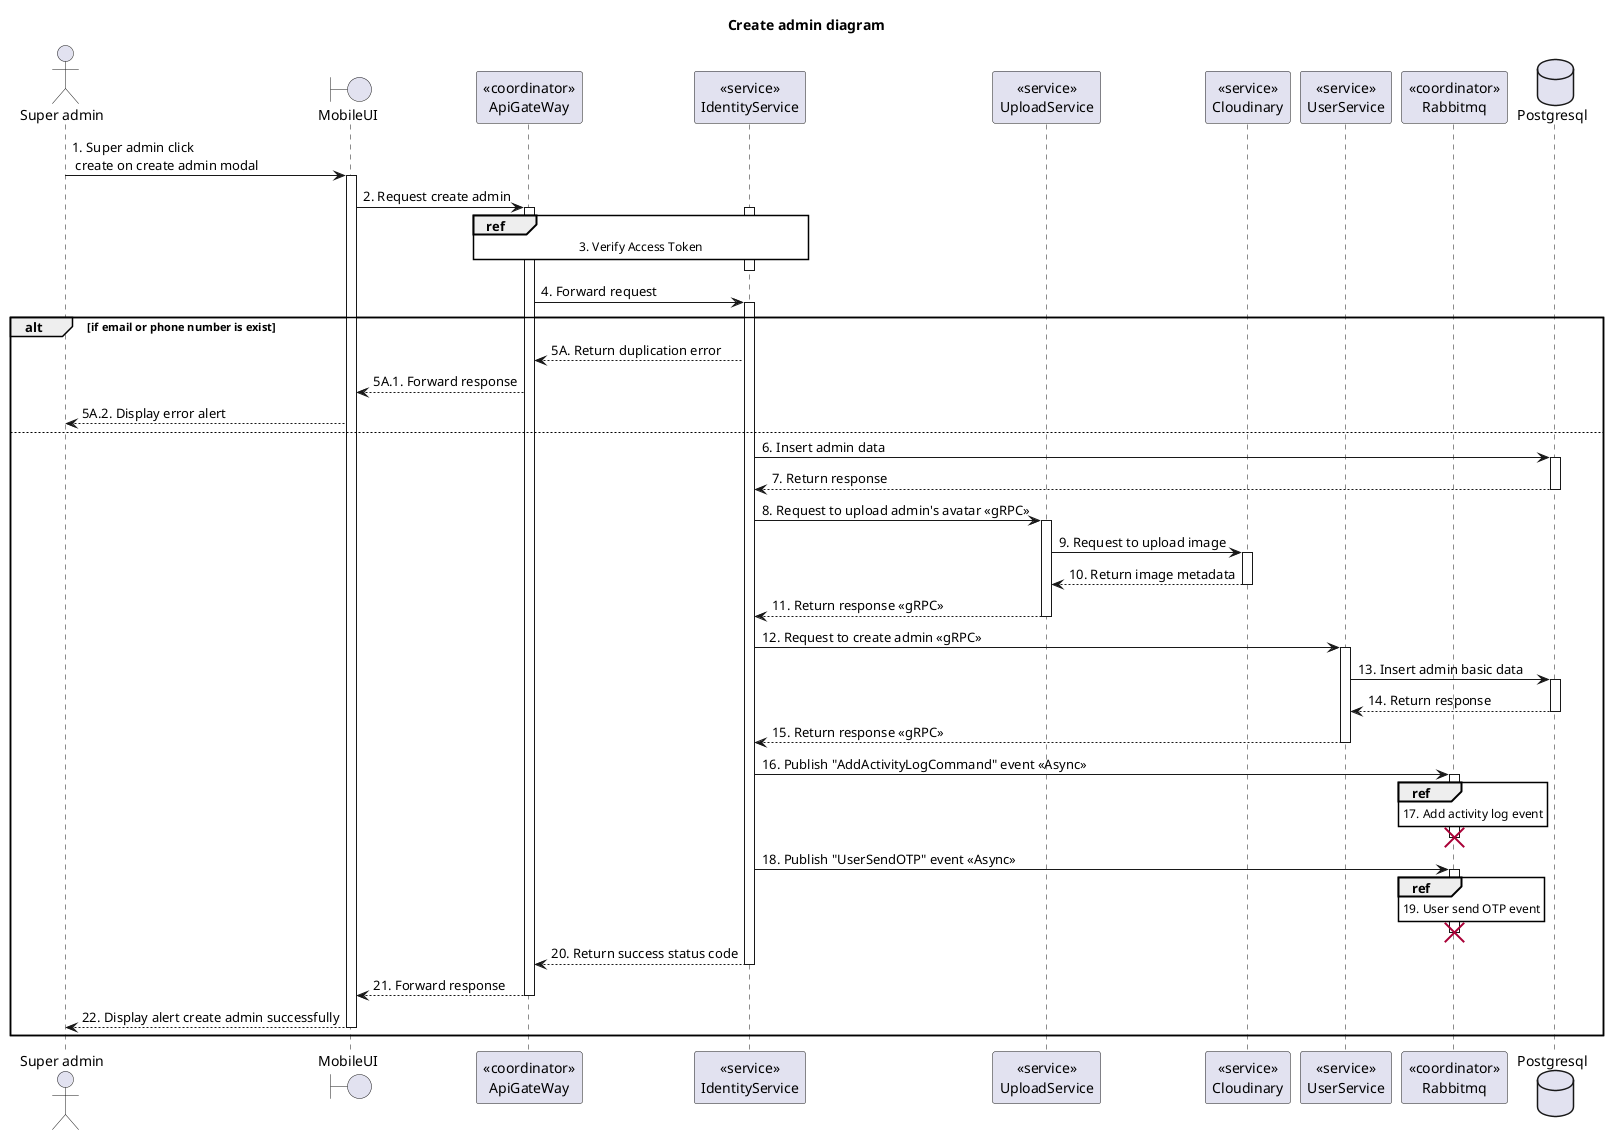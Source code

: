 @startuml Sequence
title "Create admin diagram"

<style>
  sequenceDiagram {
    reference {
      BackGroundColor white
    }
}
</style>

actor "Super admin" as SuperAdmin
boundary MobileUI
participant "<<coordinator>>\nApiGateWay" as ApiGateway
participant "<<service>>\nIdentityService" as IdentityService
participant "<<service>>\nUploadService" as UploadService
participant "<<service>>\nCloudinary" as Cloudinary
participant "<<service>>\nUserService" as UserService
participant "<<coordinator>>\nRabbitmq" as Rabbitmq
database Postgresql

SuperAdmin -> MobileUI ++: 1. Super admin click\n create on create admin modal
MobileUI -> ApiGateway ++: 2. Request create admin

activate IdentityService
ref over ApiGateway, IdentityService: 3. Verify Access Token
ApiGateway -[hidden]-> IdentityService
deactivate IdentityService

ApiGateway -> IdentityService ++: 4. Forward request
alt if email or phone number is exist
  ApiGateway <-- IdentityService: 5A. Return duplication error
  MobileUI <-- ApiGateway: 5A.1. Forward response
  SuperAdmin <-- MobileUI: 5A.2. Display error alert
else
  IdentityService -> Postgresql ++: 6. Insert admin data
  IdentityService <-- Postgresql --: 7. Return response

  IdentityService -> UploadService++: 8. Request to upload admin's avatar <<gRPC>>
  UploadService -> Cloudinary++: 9. Request to upload image
  UploadService <-- Cloudinary--: 10. Return image metadata
  IdentityService <-- UploadService--: 11. Return response <<gRPC>>

  IdentityService -> UserService++: 12. Request to create admin <<gRPC>>
  UserService -> Postgresql++: 13. Insert admin basic data
  UserService <-- Postgresql--: 14. Return response
  IdentityService <-- UserService--: 15. Return response <<gRPC>>

  IdentityService -> Rabbitmq: 16. Publish "AddActivityLogCommand" event <<Async>>
  activate Rabbitmq
  ref over Rabbitmq: 17. Add activity log event
  IdentityService -[hidden]-> Rabbitmq
  deactivate Rabbitmq
  destroy Rabbitmq

  IdentityService -> Rabbitmq: 18. Publish "UserSendOTP" event <<Async>>
  activate Rabbitmq
  ref over Rabbitmq: 19. User send OTP event
  IdentityService -[hidden]-> Rabbitmq
  deactivate Rabbitmq
  destroy Rabbitmq

  ApiGateway <-- IdentityService --: 20. Return success status code
  MobileUI <-- ApiGateway --: 21. Forward response
  SuperAdmin <-- MobileUI --: 22. Display alert create admin successfully
end

@enduml
